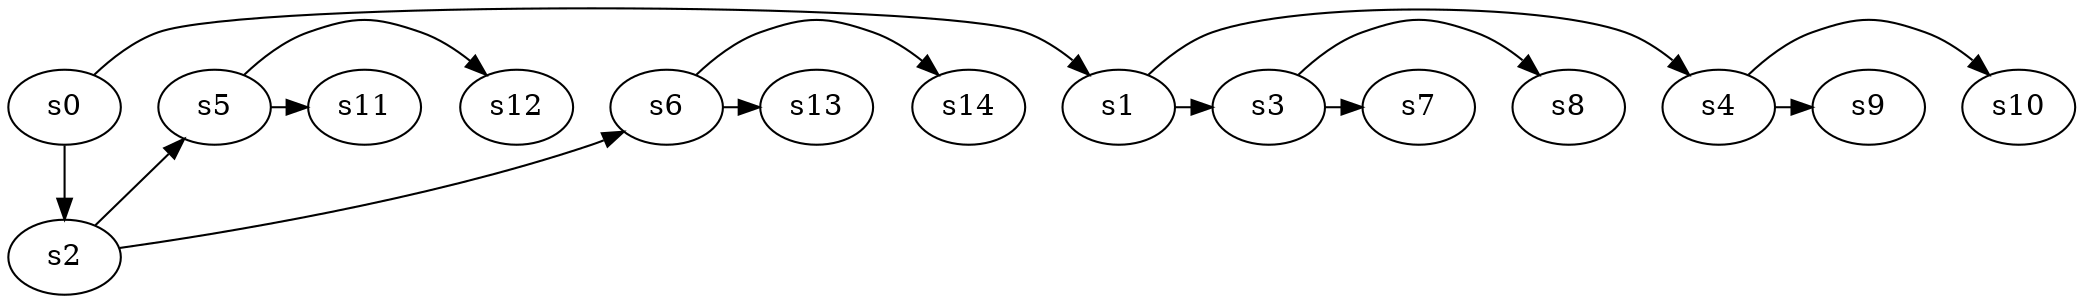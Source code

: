 digraph game_0207_branch_4_2 {
    s0 [name="s0", player=0, target=1];
    s1 [name="s1", player=1, target=1];
    s2 [name="s2", player=0, target=1];
    s3 [name="s3", player=1];
    s4 [name="s4", player=1];
    s5 [name="s5", player=1];
    s6 [name="s6", player=1];
    s7 [name="s7", player=1, target=1];
    s8 [name="s8", player=1, target=1];
    s9 [name="s9", player=1, target=1];
    s10 [name="s10", player=1, target=1];
    s11 [name="s11", player=0];
    s12 [name="s12", player=1];
    s13 [name="s13", player=0];
    s14 [name="s14", player=1, target=1];

    s0 -> s1 [constraint="!(time % 3 == 0)"];
    s0 -> s2;
    s1 -> s3 [constraint="time % 2 == 0 || time % 3 == 1"];
    s1 -> s4 [constraint="time % 6 == 2"];
    s2 -> s5 [constraint="time == 4 || time == 5 || time == 8 || time == 10"];
    s2 -> s6 [constraint="!(time % 5 == 0)"];
    s3 -> s7 [constraint="time % 5 == 4"];
    s3 -> s8 [constraint="!(time % 4 == 0)"];
    s4 -> s9 [constraint="time == 13"];
    s4 -> s10 [constraint="time == 4 || time == 6 || time == 9 || time == 11"];
    s5 -> s11 [constraint="time == 9"];
    s5 -> s12 [constraint="time % 2 == 1"];
    s6 -> s13 [constraint="time % 6 == 5"];
    s6 -> s14 [constraint="time % 5 == 2"];
}
